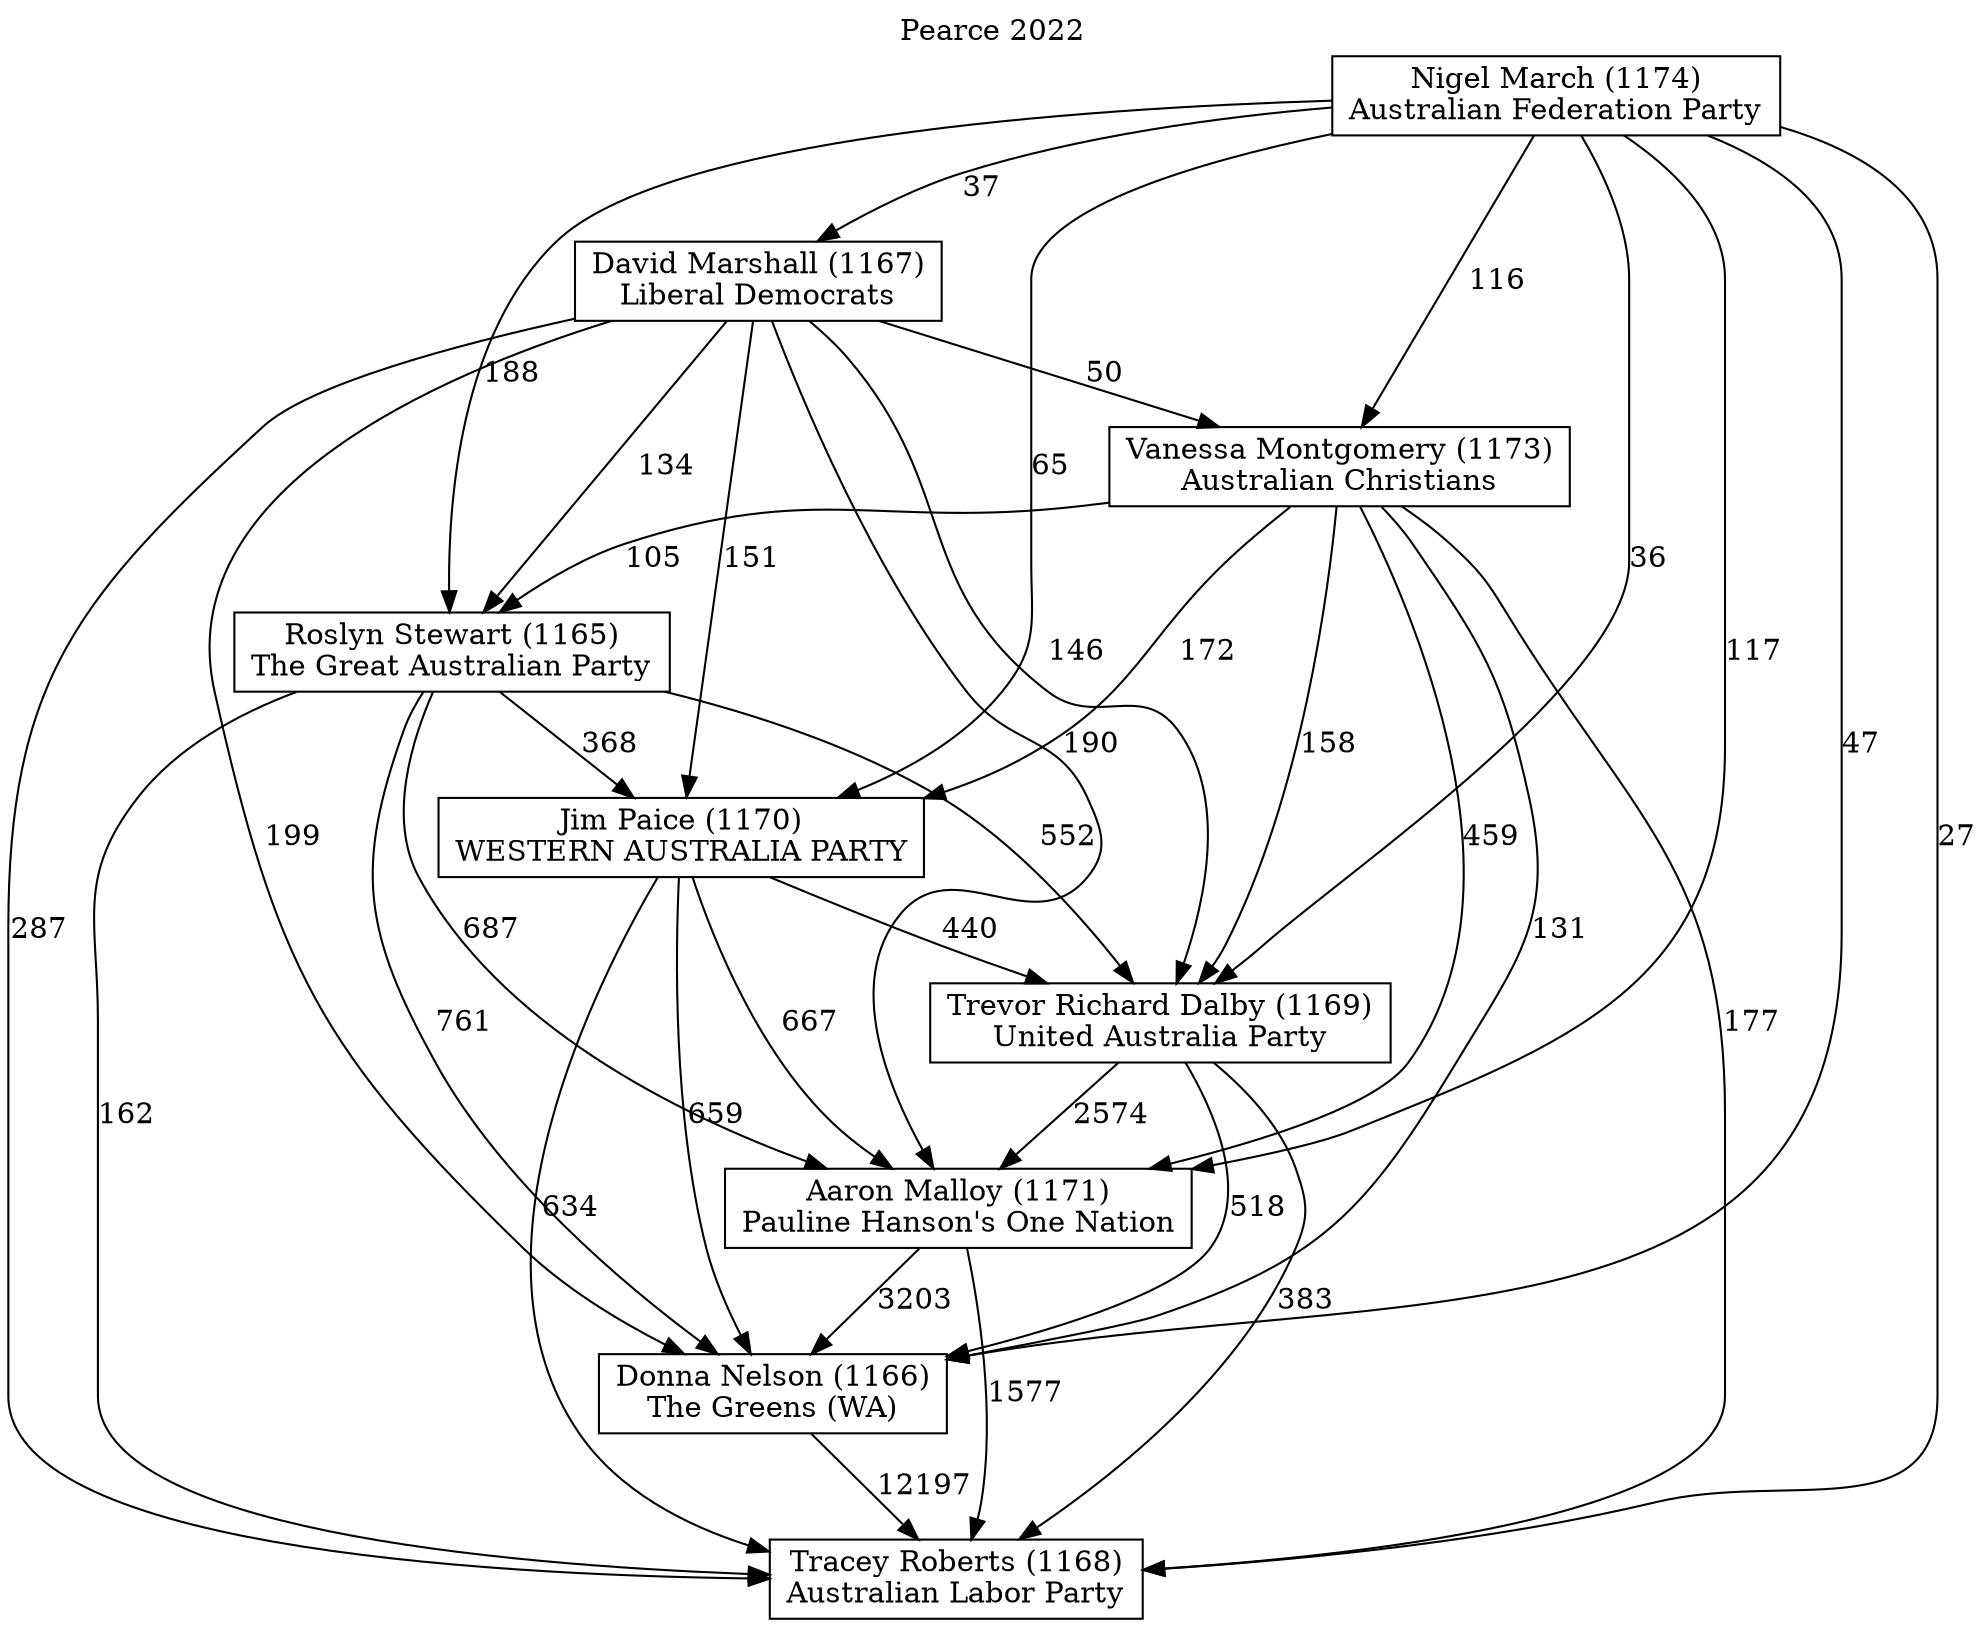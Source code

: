 // House preference flow
digraph "Tracey Roberts (1168)_Pearce_2022" {
	graph [label="Pearce 2022" labelloc=t mclimit=10]
	node [shape=box]
	"Tracey Roberts (1168)" [label="Tracey Roberts (1168)
Australian Labor Party"]
	"Donna Nelson (1166)" [label="Donna Nelson (1166)
The Greens (WA)"]
	"Aaron Malloy (1171)" [label="Aaron Malloy (1171)
Pauline Hanson's One Nation"]
	"Trevor Richard Dalby (1169)" [label="Trevor Richard Dalby (1169)
United Australia Party"]
	"Jim Paice (1170)" [label="Jim Paice (1170)
WESTERN AUSTRALIA PARTY"]
	"Roslyn Stewart (1165)" [label="Roslyn Stewart (1165)
The Great Australian Party"]
	"Vanessa Montgomery (1173)" [label="Vanessa Montgomery (1173)
Australian Christians"]
	"David Marshall (1167)" [label="David Marshall (1167)
Liberal Democrats"]
	"Nigel March (1174)" [label="Nigel March (1174)
Australian Federation Party"]
	"Donna Nelson (1166)" -> "Tracey Roberts (1168)" [label=12197]
	"Aaron Malloy (1171)" -> "Donna Nelson (1166)" [label=3203]
	"Trevor Richard Dalby (1169)" -> "Aaron Malloy (1171)" [label=2574]
	"Jim Paice (1170)" -> "Trevor Richard Dalby (1169)" [label=440]
	"Roslyn Stewart (1165)" -> "Jim Paice (1170)" [label=368]
	"Vanessa Montgomery (1173)" -> "Roslyn Stewart (1165)" [label=105]
	"David Marshall (1167)" -> "Vanessa Montgomery (1173)" [label=50]
	"Nigel March (1174)" -> "David Marshall (1167)" [label=37]
	"Aaron Malloy (1171)" -> "Tracey Roberts (1168)" [label=1577]
	"Trevor Richard Dalby (1169)" -> "Tracey Roberts (1168)" [label=383]
	"Jim Paice (1170)" -> "Tracey Roberts (1168)" [label=634]
	"Roslyn Stewart (1165)" -> "Tracey Roberts (1168)" [label=162]
	"Vanessa Montgomery (1173)" -> "Tracey Roberts (1168)" [label=177]
	"David Marshall (1167)" -> "Tracey Roberts (1168)" [label=287]
	"Nigel March (1174)" -> "Tracey Roberts (1168)" [label=27]
	"Nigel March (1174)" -> "Vanessa Montgomery (1173)" [label=116]
	"David Marshall (1167)" -> "Roslyn Stewart (1165)" [label=134]
	"Nigel March (1174)" -> "Roslyn Stewart (1165)" [label=188]
	"Vanessa Montgomery (1173)" -> "Jim Paice (1170)" [label=172]
	"David Marshall (1167)" -> "Jim Paice (1170)" [label=151]
	"Nigel March (1174)" -> "Jim Paice (1170)" [label=65]
	"Roslyn Stewart (1165)" -> "Trevor Richard Dalby (1169)" [label=552]
	"Vanessa Montgomery (1173)" -> "Trevor Richard Dalby (1169)" [label=158]
	"David Marshall (1167)" -> "Trevor Richard Dalby (1169)" [label=146]
	"Nigel March (1174)" -> "Trevor Richard Dalby (1169)" [label=36]
	"Jim Paice (1170)" -> "Aaron Malloy (1171)" [label=667]
	"Roslyn Stewart (1165)" -> "Aaron Malloy (1171)" [label=687]
	"Vanessa Montgomery (1173)" -> "Aaron Malloy (1171)" [label=459]
	"David Marshall (1167)" -> "Aaron Malloy (1171)" [label=190]
	"Nigel March (1174)" -> "Aaron Malloy (1171)" [label=117]
	"Trevor Richard Dalby (1169)" -> "Donna Nelson (1166)" [label=518]
	"Jim Paice (1170)" -> "Donna Nelson (1166)" [label=659]
	"Roslyn Stewart (1165)" -> "Donna Nelson (1166)" [label=761]
	"Vanessa Montgomery (1173)" -> "Donna Nelson (1166)" [label=131]
	"David Marshall (1167)" -> "Donna Nelson (1166)" [label=199]
	"Nigel March (1174)" -> "Donna Nelson (1166)" [label=47]
}

